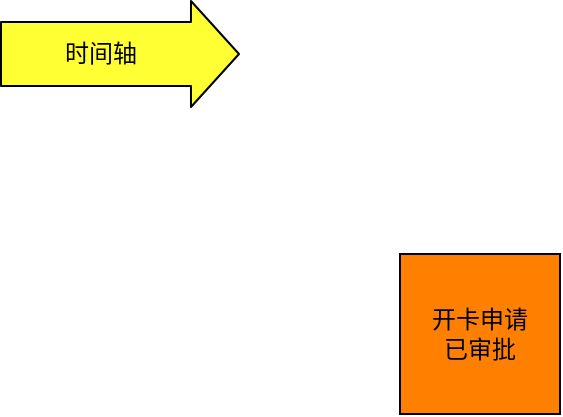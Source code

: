 <mxfile version="11.1.4" type="github"><diagram id="nDLrmb39BB-iBhGonW_J" name="第 1 页"><mxGraphModel dx="1357" dy="810" grid="1" gridSize="10" guides="1" tooltips="1" connect="1" arrows="1" fold="1" page="1" pageScale="1" pageWidth="827" pageHeight="1169" math="0" shadow="0"><root><mxCell id="0"/><mxCell id="1" parent="0"/><mxCell id="8yXHVGb-pUeiUOMcZG12-1" value="" style="shape=flexArrow;endArrow=classic;html=1;width=32;endSize=7.67;fillColor=#FFFF33;" edge="1" parent="1"><mxGeometry width="50" height="50" relative="1" as="geometry"><mxPoint x="40" y="50" as="sourcePoint"/><mxPoint x="160" y="50" as="targetPoint"/></mxGeometry></mxCell><mxCell id="8yXHVGb-pUeiUOMcZG12-2" value="时间轴" style="text;html=1;resizable=0;points=[];align=center;verticalAlign=middle;labelBackgroundColor=none;" vertex="1" connectable="0" parent="8yXHVGb-pUeiUOMcZG12-1"><mxGeometry x="-0.333" relative="1" as="geometry"><mxPoint x="10" as="offset"/></mxGeometry></mxCell><mxCell id="8yXHVGb-pUeiUOMcZG12-3" value="开卡申请&lt;br&gt;已审批" style="whiteSpace=wrap;html=1;aspect=fixed;labelBackgroundColor=none;fillColor=#FF8000;" vertex="1" parent="1"><mxGeometry x="240" y="150" width="80" height="80" as="geometry"/></mxCell></root></mxGraphModel></diagram></mxfile>